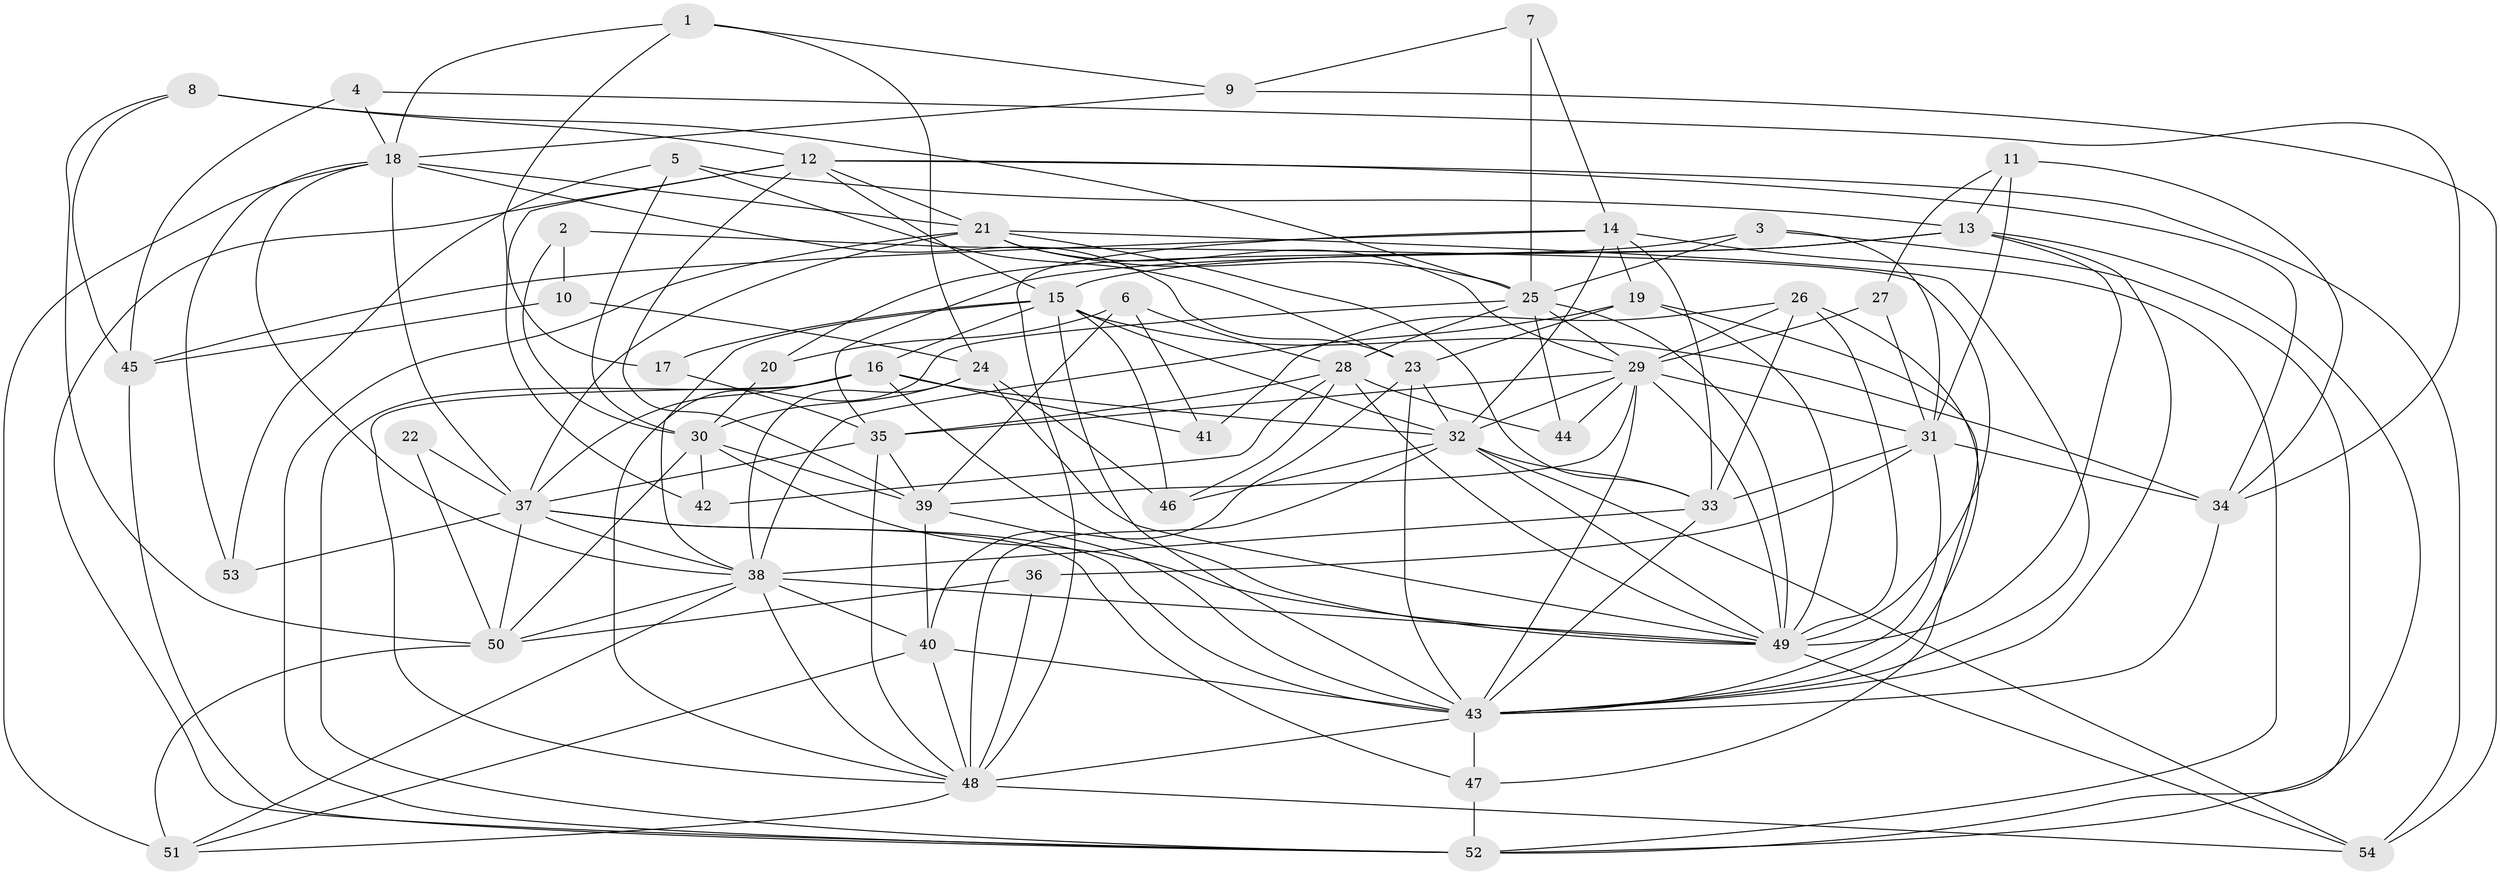 // original degree distribution, {2: 0.15037593984962405, 3: 0.2857142857142857, 4: 0.24060150375939848, 6: 0.09022556390977443, 5: 0.15789473684210525, 7: 0.05263157894736842, 8: 0.022556390977443608}
// Generated by graph-tools (version 1.1) at 2025/37/03/04/25 23:37:08]
// undirected, 54 vertices, 163 edges
graph export_dot {
  node [color=gray90,style=filled];
  1;
  2;
  3;
  4;
  5;
  6;
  7;
  8;
  9;
  10;
  11;
  12;
  13;
  14;
  15;
  16;
  17;
  18;
  19;
  20;
  21;
  22;
  23;
  24;
  25;
  26;
  27;
  28;
  29;
  30;
  31;
  32;
  33;
  34;
  35;
  36;
  37;
  38;
  39;
  40;
  41;
  42;
  43;
  44;
  45;
  46;
  47;
  48;
  49;
  50;
  51;
  52;
  53;
  54;
  1 -- 9 [weight=1.0];
  1 -- 18 [weight=1.0];
  1 -- 24 [weight=1.0];
  1 -- 42 [weight=1.0];
  2 -- 10 [weight=1.0];
  2 -- 30 [weight=1.0];
  2 -- 49 [weight=1.0];
  3 -- 20 [weight=1.0];
  3 -- 25 [weight=1.0];
  3 -- 31 [weight=1.0];
  3 -- 52 [weight=1.0];
  4 -- 18 [weight=1.0];
  4 -- 34 [weight=1.0];
  4 -- 45 [weight=1.0];
  5 -- 13 [weight=1.0];
  5 -- 23 [weight=1.0];
  5 -- 30 [weight=1.0];
  5 -- 53 [weight=1.0];
  6 -- 20 [weight=1.0];
  6 -- 28 [weight=1.0];
  6 -- 39 [weight=1.0];
  6 -- 41 [weight=1.0];
  7 -- 9 [weight=1.0];
  7 -- 14 [weight=1.0];
  7 -- 25 [weight=1.0];
  8 -- 12 [weight=1.0];
  8 -- 25 [weight=1.0];
  8 -- 45 [weight=1.0];
  8 -- 50 [weight=1.0];
  9 -- 18 [weight=1.0];
  9 -- 54 [weight=1.0];
  10 -- 24 [weight=1.0];
  10 -- 45 [weight=1.0];
  11 -- 13 [weight=1.0];
  11 -- 27 [weight=1.0];
  11 -- 31 [weight=1.0];
  11 -- 34 [weight=1.0];
  12 -- 15 [weight=1.0];
  12 -- 17 [weight=1.0];
  12 -- 21 [weight=1.0];
  12 -- 34 [weight=1.0];
  12 -- 39 [weight=1.0];
  12 -- 52 [weight=1.0];
  12 -- 54 [weight=1.0];
  13 -- 15 [weight=1.0];
  13 -- 35 [weight=1.0];
  13 -- 43 [weight=1.0];
  13 -- 49 [weight=1.0];
  13 -- 52 [weight=1.0];
  14 -- 19 [weight=1.0];
  14 -- 32 [weight=1.0];
  14 -- 33 [weight=1.0];
  14 -- 45 [weight=1.0];
  14 -- 48 [weight=1.0];
  14 -- 52 [weight=2.0];
  15 -- 16 [weight=2.0];
  15 -- 17 [weight=1.0];
  15 -- 32 [weight=1.0];
  15 -- 34 [weight=1.0];
  15 -- 38 [weight=1.0];
  15 -- 43 [weight=1.0];
  15 -- 46 [weight=1.0];
  16 -- 32 [weight=1.0];
  16 -- 37 [weight=1.0];
  16 -- 41 [weight=1.0];
  16 -- 48 [weight=2.0];
  16 -- 49 [weight=1.0];
  16 -- 52 [weight=1.0];
  17 -- 35 [weight=1.0];
  18 -- 21 [weight=2.0];
  18 -- 23 [weight=1.0];
  18 -- 37 [weight=1.0];
  18 -- 38 [weight=1.0];
  18 -- 51 [weight=1.0];
  18 -- 53 [weight=1.0];
  19 -- 23 [weight=2.0];
  19 -- 38 [weight=1.0];
  19 -- 47 [weight=1.0];
  19 -- 49 [weight=2.0];
  20 -- 30 [weight=1.0];
  21 -- 25 [weight=1.0];
  21 -- 29 [weight=1.0];
  21 -- 33 [weight=1.0];
  21 -- 37 [weight=2.0];
  21 -- 43 [weight=1.0];
  21 -- 52 [weight=1.0];
  22 -- 37 [weight=1.0];
  22 -- 50 [weight=2.0];
  23 -- 32 [weight=1.0];
  23 -- 40 [weight=2.0];
  23 -- 43 [weight=1.0];
  24 -- 30 [weight=1.0];
  24 -- 38 [weight=1.0];
  24 -- 46 [weight=1.0];
  24 -- 49 [weight=1.0];
  25 -- 28 [weight=1.0];
  25 -- 29 [weight=1.0];
  25 -- 44 [weight=1.0];
  25 -- 48 [weight=1.0];
  25 -- 49 [weight=3.0];
  26 -- 29 [weight=1.0];
  26 -- 33 [weight=1.0];
  26 -- 41 [weight=1.0];
  26 -- 43 [weight=1.0];
  26 -- 49 [weight=1.0];
  27 -- 29 [weight=2.0];
  27 -- 31 [weight=1.0];
  28 -- 35 [weight=1.0];
  28 -- 42 [weight=1.0];
  28 -- 44 [weight=1.0];
  28 -- 46 [weight=1.0];
  28 -- 49 [weight=1.0];
  29 -- 31 [weight=2.0];
  29 -- 32 [weight=1.0];
  29 -- 35 [weight=1.0];
  29 -- 39 [weight=1.0];
  29 -- 43 [weight=2.0];
  29 -- 44 [weight=1.0];
  29 -- 49 [weight=3.0];
  30 -- 39 [weight=2.0];
  30 -- 42 [weight=1.0];
  30 -- 49 [weight=1.0];
  30 -- 50 [weight=1.0];
  31 -- 33 [weight=1.0];
  31 -- 34 [weight=1.0];
  31 -- 36 [weight=1.0];
  31 -- 43 [weight=2.0];
  32 -- 33 [weight=1.0];
  32 -- 46 [weight=1.0];
  32 -- 48 [weight=1.0];
  32 -- 49 [weight=1.0];
  32 -- 54 [weight=1.0];
  33 -- 38 [weight=1.0];
  33 -- 43 [weight=1.0];
  34 -- 43 [weight=1.0];
  35 -- 37 [weight=1.0];
  35 -- 39 [weight=1.0];
  35 -- 48 [weight=1.0];
  36 -- 48 [weight=2.0];
  36 -- 50 [weight=1.0];
  37 -- 38 [weight=1.0];
  37 -- 43 [weight=1.0];
  37 -- 47 [weight=1.0];
  37 -- 50 [weight=1.0];
  37 -- 53 [weight=1.0];
  38 -- 40 [weight=1.0];
  38 -- 48 [weight=1.0];
  38 -- 49 [weight=1.0];
  38 -- 50 [weight=1.0];
  38 -- 51 [weight=1.0];
  39 -- 40 [weight=1.0];
  39 -- 43 [weight=2.0];
  40 -- 43 [weight=1.0];
  40 -- 48 [weight=1.0];
  40 -- 51 [weight=1.0];
  43 -- 47 [weight=1.0];
  43 -- 48 [weight=1.0];
  45 -- 52 [weight=1.0];
  47 -- 52 [weight=1.0];
  48 -- 51 [weight=1.0];
  48 -- 54 [weight=2.0];
  49 -- 54 [weight=1.0];
  50 -- 51 [weight=1.0];
}

